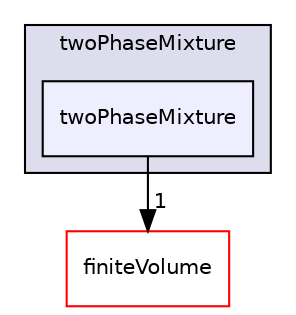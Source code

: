 digraph "src/transportModels/twoPhaseMixture/twoPhaseMixture" {
  bgcolor=transparent;
  compound=true
  node [ fontsize="10", fontname="Helvetica"];
  edge [ labelfontsize="10", labelfontname="Helvetica"];
  subgraph clusterdir_eb16c39e798c85e23cdc92056469ea82 {
    graph [ bgcolor="#ddddee", pencolor="black", label="twoPhaseMixture" fontname="Helvetica", fontsize="10", URL="dir_eb16c39e798c85e23cdc92056469ea82.html"]
  dir_0a44a1d9a88c85102a36c2d1e45d6c33 [shape=box, label="twoPhaseMixture", style="filled", fillcolor="#eeeeff", pencolor="black", URL="dir_0a44a1d9a88c85102a36c2d1e45d6c33.html"];
  }
  dir_9bd15774b555cf7259a6fa18f99fe99b [shape=box label="finiteVolume" color="red" URL="dir_9bd15774b555cf7259a6fa18f99fe99b.html"];
  dir_0a44a1d9a88c85102a36c2d1e45d6c33->dir_9bd15774b555cf7259a6fa18f99fe99b [headlabel="1", labeldistance=1.5 headhref="dir_003020_000896.html"];
}
